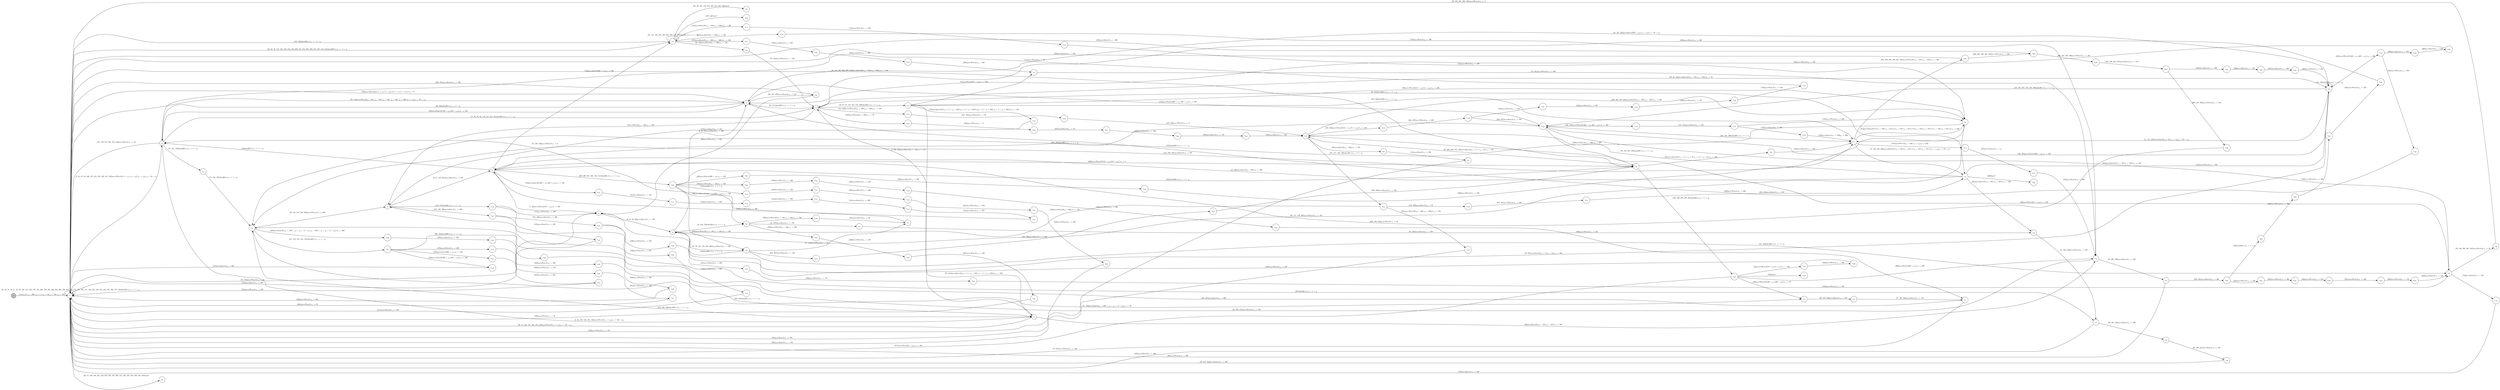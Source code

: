 digraph EFSM{
  graph [rankdir="LR", fontname="Latin Modern Math"];
  node [color="black", fillcolor="white", shape="circle", style="filled", fontname="Latin Modern Math"];
  edge [fontname="Latin Modern Math"];

  s0[fillcolor="gray", label=<s<sub>0</sub>>];
  s1[label=<s<sub>1</sub>>];
  s2[label=<s<sub>2</sub>>];
  s3[label=<s<sub>3</sub>>];
  s4[label=<s<sub>4</sub>>];
  s5[label=<s<sub>5</sub>>];
  s6[label=<s<sub>6</sub>>];
  s7[label=<s<sub>7</sub>>];
  s8[label=<s<sub>8</sub>>];
  s9[label=<s<sub>9</sub>>];
  s10[label=<s<sub>10</sub>>];
  s11[label=<s<sub>11</sub>>];
  s12[label=<s<sub>12</sub>>];
  s16[label=<s<sub>16</sub>>];
  s17[label=<s<sub>17</sub>>];
  s18[label=<s<sub>18</sub>>];
  s19[label=<s<sub>19</sub>>];
  s26[label=<s<sub>26</sub>>];
  s27[label=<s<sub>27</sub>>];
  s28[label=<s<sub>28</sub>>];
  s29[label=<s<sub>29</sub>>];
  s32[label=<s<sub>32</sub>>];
  s42[label=<s<sub>42</sub>>];
  s44[label=<s<sub>44</sub>>];
  s45[label=<s<sub>45</sub>>];
  s46[label=<s<sub>46</sub>>];
  s47[label=<s<sub>47</sub>>];
  s48[label=<s<sub>48</sub>>];
  s49[label=<s<sub>49</sub>>];
  s54[label=<s<sub>54</sub>>];
  s56[label=<s<sub>56</sub>>];
  s60[label=<s<sub>60</sub>>];
  s61[label=<s<sub>61</sub>>];
  s64[label=<s<sub>64</sub>>];
  s68[label=<s<sub>68</sub>>];
  s71[label=<s<sub>71</sub>>];
  s73[label=<s<sub>73</sub>>];
  s75[label=<s<sub>75</sub>>];
  s76[label=<s<sub>76</sub>>];
  s77[label=<s<sub>77</sub>>];
  s88[label=<s<sub>88</sub>>];
  s97[label=<s<sub>97</sub>>];
  s107[label=<s<sub>107</sub>>];
  s108[label=<s<sub>108</sub>>];
  s109[label=<s<sub>109</sub>>];
  s110[label=<s<sub>110</sub>>];
  s114[label=<s<sub>114</sub>>];
  s115[label=<s<sub>115</sub>>];
  s126[label=<s<sub>126</sub>>];
  s146[label=<s<sub>146</sub>>];
  s147[label=<s<sub>147</sub>>];
  s152[label=<s<sub>152</sub>>];
  s162[label=<s<sub>162</sub>>];
  s163[label=<s<sub>163</sub>>];
  s165[label=<s<sub>165</sub>>];
  s166[label=<s<sub>166</sub>>];
  s167[label=<s<sub>167</sub>>];
  s168[label=<s<sub>168</sub>>];
  s169[label=<s<sub>169</sub>>];
  s170[label=<s<sub>170</sub>>];
  s174[label=<s<sub>174</sub>>];
  s176[label=<s<sub>176</sub>>];
  s184[label=<s<sub>184</sub>>];
  s190[label=<s<sub>190</sub>>];
  s191[label=<s<sub>191</sub>>];
  s192[label=<s<sub>192</sub>>];
  s199[label=<s<sub>199</sub>>];
  s203[label=<s<sub>203</sub>>];
  s204[label=<s<sub>204</sub>>];
  s205[label=<s<sub>205</sub>>];
  s207[label=<s<sub>207</sub>>];
  s218[label=<s<sub>218</sub>>];
  s231[label=<s<sub>231</sub>>];
  s232[label=<s<sub>232</sub>>];
  s235[label=<s<sub>235</sub>>];
  s236[label=<s<sub>236</sub>>];
  s237[label=<s<sub>237</sub>>];
  s245[label=<s<sub>245</sub>>];
  s246[label=<s<sub>246</sub>>];
  s247[label=<s<sub>247</sub>>];
  s248[label=<s<sub>248</sub>>];
  s249[label=<s<sub>249</sub>>];
  s251[label=<s<sub>251</sub>>];
  s254[label=<s<sub>254</sub>>];
  s255[label=<s<sub>255</sub>>];
  s257[label=<s<sub>257</sub>>];
  s260[label=<s<sub>260</sub>>];
  s271[label=<s<sub>271</sub>>];
  s272[label=<s<sub>272</sub>>];
  s273[label=<s<sub>273</sub>>];
  s277[label=<s<sub>277</sub>>];
  s278[label=<s<sub>278</sub>>];
  s279[label=<s<sub>279</sub>>];
  s283[label=<s<sub>283</sub>>];
  s284[label=<s<sub>284</sub>>];
  s285[label=<s<sub>285</sub>>];
  s286[label=<s<sub>286</sub>>];
  s287[label=<s<sub>287</sub>>];
  s288[label=<s<sub>288</sub>>];
  s302[label=<s<sub>302</sub>>];
  s303[label=<s<sub>303</sub>>];
  s304[label=<s<sub>304</sub>>];
  s305[label=<s<sub>305</sub>>];
  s316[label=<s<sub>316</sub>>];
  s322[label=<s<sub>322</sub>>];
  s326[label=<s<sub>326</sub>>];
  s332[label=<s<sub>332</sub>>];
  s333[label=<s<sub>333</sub>>];
  s334[label=<s<sub>334</sub>>];
  s335[label=<s<sub>335</sub>>];
  s347[label=<s<sub>347</sub>>];
  s348[label=<s<sub>348</sub>>];
  s389[label=<s<sub>389</sub>>];
  s390[label=<s<sub>390</sub>>];
  s396[label=<s<sub>396</sub>>];
  s397[label=<s<sub>397</sub>>];
  s398[label=<s<sub>398</sub>>];
  s414[label=<s<sub>414</sub>>];
  s415[label=<s<sub>415</sub>>];
  s418[label=<s<sub>418</sub>>];
  s419[label=<s<sub>419</sub>>];
  s465[label=<s<sub>465</sub>>];
  s466[label=<s<sub>466</sub>>];
  s467[label=<s<sub>467</sub>>];
  s472[label=<s<sub>472</sub>>];
  s474[label=<s<sub>474</sub>>];
  s475[label=<s<sub>475</sub>>];
  s479[label=<s<sub>479</sub>>];
  s480[label=<s<sub>480</sub>>];
  s481[label=<s<sub>481</sub>>];
  s496[label=<s<sub>496</sub>>];
  s497[label=<s<sub>497</sub>>];
  s498[label=<s<sub>498</sub>>];
  s499[label=<s<sub>499</sub>>];
  s510[label=<s<sub>510</sub>>];
  s511[label=<s<sub>511</sub>>];
  s512[label=<s<sub>512</sub>>];
  s513[label=<s<sub>513</sub>>];
  s514[label=<s<sub>514</sub>>];
  s515[label=<s<sub>515</sub>>];
  s518[label=<s<sub>518</sub>>];
  s519[label=<s<sub>519</sub>>];
  s520[label=<s<sub>520</sub>>];
  s521[label=<s<sub>521</sub>>];
  s522[label=<s<sub>522</sub>>];
  s530[label=<s<sub>530</sub>>];
  s537[label=<s<sub>537</sub>>];

  s0->s1[label=<<i> [1]start:2/o<sub>1</sub> := 200, o<sub>2</sub> := 3, o<sub>3</sub> := 0&#91;r<sub>3</sub> := 150, r<sub>2</sub> := 250&#93;</i>>];
  s4->s5[label=<<i> [5]moveEast:0&#91;r<sub>3</sub> &gt; -50&#93;/o<sub>1</sub> := 200</i>>];
  s6->s7[label=<<i> [7, 22]moveWest:0&#91;101 &gt; r<sub>3</sub>&#93;/o<sub>1</sub> := 100</i>>];
  s9->s10[label=<<i> [10, 125, 222]moveEast:0&#91;301 &gt; r<sub>2</sub>&#93;/o<sub>1</sub> := r<sub>2</sub>&#91;r<sub>2</sub> := 50 + r<sub>2</sub>&#93;</i>>];
  s10->s11[label=<<i> [11, 141, 223]moveEast:0&#91;r<sub>3</sub> &gt; 0&#93;/o<sub>1</sub> := r<sub>2</sub>&#91;r<sub>2</sub> := 50 + r<sub>2</sub>&#93;</i>>];
  s12->s6[label=<<i> [13, 330]moveEast:0&#91;r<sub>2</sub> &gt; 297&#93;/o<sub>1</sub> := 400</i>>];
  s6->s2[label=<<i> [14]shieldHit:1/o<sub>1</sub> := -1 + i<sub>0</sub></i>>];
  s16->s17[label=<<i> [17]moveWest:0&#91;51 &gt; r<sub>3</sub>&#93;/o<sub>1</sub> := 350</i>>];
  s17->s18[label=<<i> [18, 281]moveWest:0/o<sub>1</sub> := 300</i>>];
  s5->s6[label=<<i> [6, 21, 132, 381]moveWest:0/o<sub>1</sub> := 150</i>>];
  s7->s1[label=<<i> [23, 178]moveWest:0/o<sub>1</sub> := 50</i>>];
  s27->s28[label=<<i> [28]moveWest:0&#91;51 &gt; r<sub>3</sub>&#93;/o<sub>1</sub> := 100</i>>];
  s10->s7[label=<<i> [40, 85]moveEast:0&#91;!(r<sub>3</sub> &gt; 0&or;r<sub>3</sub> &gt; 0)&#93;/o<sub>1</sub> := 100</i>>];
  s42->s8[label=<<i> [43]shieldHit:1/o<sub>1</sub> := -1 + i<sub>0</sub></i>>];
  s44->s45[label=<<i> [45, 437]moveEast:0/o<sub>1</sub> := 150</i>>];
  s45->s46[label=<<i> [46, 438]moveEast:0/o<sub>1</sub> := 200</i>>];
  s54->s56[label=<<i> [56, 243]moveWest:0&#91;r<sub>3</sub> &gt; 100&#93;/o<sub>1</sub> := 150</i>>];
  s56->s4[label=<<i> [57, 244]moveWest:0/o<sub>1</sub> := 100</i>>];
  s4->s12[label=<<i> [58, 325]shieldHit:1/o<sub>1</sub> := -1 + i<sub>0</sub></i>>];
  s27->s60[label=<<i> [60]moveEast:0&#91;r<sub>3</sub> &gt; 100&#93;/o<sub>1</sub> := 150</i>>];
  s60->s61[label=<<i> [61]moveEast:0/o<sub>1</sub> := 200</i>>];
  s61->s1[label=<<i> [62]moveEast:0/o<sub>1</sub> := 250</i>>];
  s1->s9[label=<<i> [65, 124]moveEast:0&#91;r<sub>3</sub> &gt; 100, r<sub>3</sub> &gt; 100, r<sub>3</sub> &gt; 100, r<sub>3</sub> &gt; 100, r<sub>3</sub> &gt; 100&#93;/o<sub>1</sub> := r<sub>2</sub>&#91;r<sub>2</sub> := 50 + r<sub>2</sub>&#93;</i>>];
  s9->s4[label=<<i> [66, 311]shieldHit:1/o<sub>1</sub> := -1 + i<sub>0</sub></i>>];
  s16->s68[label=<<i> [68]moveWest:0&#91;!(51 &gt; r<sub>3</sub>&or;51 &gt; r<sub>3</sub>)&#93;/o<sub>1</sub> := 200</i>>];
  s42->s71[label=<<i> [71, 119]moveWest:0/o<sub>1</sub> := 50</i>>];
  s19->s75[label=<<i> [75, 103]moveEast:0&#91;r<sub>2</sub> &gt; -603 + r<sub>3</sub> &times; r<sub>2</sub> + -2 &times; r<sub>3</sub>&#93;/o<sub>1</sub> := 50</i>>];
  s77->s1[label=<<i> [78, 337]moveWest:0/o<sub>1</sub> := 100</i>>];
  s4->s10[label=<<i> [39, 84, 452]moveEast:0&#91;!(r<sub>3</sub> &gt; -50&or;r<sub>3</sub> &gt; -50)&#93;/o<sub>1</sub> := 50</i>>];
  s7->s8[label=<<i> [8, 41, 86, 90]moveEast:0/o<sub>1</sub> := 150</i>>];
  s8->s9[label=<<i> [9, 87, 91]moveEast:0/o<sub>1</sub> := 200</i>>];
  s88->s7[label=<<i> [89]moveWest:0/o<sub>1</sub> := 100</i>>];
  s9->s2[label=<<i> [92, 360]alienHit:1/o<sub>1</sub> := 1 + i<sub>0</sub></i>>];
  s2->s4[label=<<i> [15, 38, 83, 93, 172, 211, 413, 451]alienHit:1/o<sub>1</sub> := 1 + i<sub>0</sub></i>>];
  s16->s3[label=<<i> [95, 313]moveEast:0&#91;!(r<sub>2</sub> + 2 &times; r<sub>3</sub> &gt; 650&or;r<sub>2</sub> + 2 &times; r<sub>3</sub> &gt; 650)&#93;/o<sub>1</sub> := 250</i>>];
  s3->s18[label=<<i> [96]moveEast:0&#91;!(r<sub>3</sub> &gt; -50&or;r<sub>3</sub> &gt; -50)&#93;/o<sub>1</sub> := 300</i>>];
  s97->s1[label=<<i> [98]moveWest:0/o<sub>1</sub> := 300</i>>];
  s2->s73[label=<<i> [73, 101, 129]shieldHit:1/o<sub>1</sub> := -1 + i<sub>0</sub></i>>];
  s73->s19[label=<<i> [74, 102, 130]alienHit:1/o<sub>1</sub> := 1 + i<sub>0</sub></i>>];
  s75->s76[label=<<i> [76, 104, 403]moveEast:0/o<sub>1</sub> := 100</i>>];
  s76->s77[label=<<i> [77, 105, 404]moveEast:0/o<sub>1</sub> := 150</i>>];
  s77->s5[label=<<i> [106, 405]moveEast:0/o<sub>1</sub> := 200</i>>];
  s107->s108[label=<<i> [108, 189]moveEast:0/o<sub>1</sub> := 300</i>>];
  s108->s109[label=<<i> [109]moveEast:0/o<sub>1</sub> := 350</i>>];
  s109->s110[label=<<i> [110]moveEast:0/o<sub>1</sub> := 400</i>>];
  s110->s1[label=<<i> [111]moveWest:0/o<sub>1</sub> := 350</i>>];
  s54->s114[label=<<i> [114]moveWest:0&#91;!(r<sub>3</sub> &gt; 100&or;r<sub>3</sub> &gt; 100)&#93;/o<sub>1</sub> := 300</i>>];
  s114->s115[label=<<i> [115]moveWest:0/o<sub>1</sub> := 250</i>>];
  s115->s68[label=<<i> [116]moveWest:0/o<sub>1</sub> := 200</i>>];
  s71->s2[label=<<i> [72, 120, 532]moveWest:0/o<sub>1</sub> := 0</i>>];
  s10->s126[label=<<i> [126, 294]moveWest:0&#91;400 &gt; r<sub>2</sub>&#93;/o<sub>1</sub> := 250</i>>];
  s126->s9[label=<<i> [127]moveWest:0&#91;400 &gt; r<sub>2</sub>, 400 &gt; r<sub>2</sub>&#93;/o<sub>1</sub> := 200</i>>];
  s9->s2[label=<<i> [128]moveEast:0&#91;!(301 &gt; r<sub>2</sub>&or;301 &gt; r<sub>2</sub>)&#93;/o<sub>1</sub> := 250</i>>];
  s6->s54[label=<<i> [133]moveEast:0&#91;400 &gt; r<sub>2</sub>&#93;/o<sub>1</sub> := 200</i>>];
  s54->s1[label=<<i> [134, 526]shieldHit:1/o<sub>1</sub> := -1 + i<sub>0</sub></i>>];
  s2->s3[label=<<i> [3, 35, 137, 156, 354, 448]moveWest:0/o<sub>1</sub> := r<sub>3</sub>&#91;r<sub>3</sub> := -50 + r<sub>3</sub>&#93;</i>>];
  s12->s10[label=<<i> [143]moveWest:0/o<sub>1</sub> := 350</i>>];
  s10->s10[label=<<i> [144, 200]shieldHit:1/o<sub>1</sub> := -1 + i<sub>0</sub></i>>];
  s126->s146[label=<<i> [146, 470]moveWest:0&#91;!(400 &gt; r<sub>2</sub>&or;400 &gt; r<sub>2</sub>)&#93;/o<sub>1</sub> := 300</i>>];
  s146->s147[label=<<i> [147, 471]moveWest:0/o<sub>1</sub> := 250</i>>];
  s147->s68[label=<<i> [148]moveWest:0/o<sub>1</sub> := 200</i>>];
  s68->s8[label=<<i> [69, 117, 149, 365]moveWest:0/o<sub>1</sub> := 150</i>>];
  s28->s152[label=<<i> [152]moveEast:0/o<sub>1</sub> := 150</i>>];
  s152->s1[label=<<i> [153]moveEast:0/o<sub>1</sub> := 200</i>>];
  s3->s1[label=<<i> [36, 81, 138, 157, 344, 355, 449]moveWest:0/o<sub>1</sub> := r<sub>3</sub>&#91;r<sub>3</sub> := -50 + r<sub>3</sub>&#93;</i>>];
  s162->s163[label=<<i> [163]win:0</i>>];
  s27->s165[label=<<i> [165, 226]moveWest:0&#91;!(51 &gt; r<sub>3</sub>&or;51 &gt; r<sub>3</sub>)&#93;/o<sub>1</sub> := 350</i>>];
  s165->s166[label=<<i> [166, 227]moveWest:0/o<sub>1</sub> := 300</i>>];
  s166->s167[label=<<i> [167]moveWest:0/o<sub>1</sub> := 250</i>>];
  s167->s168[label=<<i> [168]moveWest:0/o<sub>1</sub> := 200</i>>];
  s168->s169[label=<<i> [169]moveWest:0/o<sub>1</sub> := 150</i>>];
  s169->s170[label=<<i> [170]moveWest:0/o<sub>1</sub> := 100</i>>];
  s170->s2[label=<<i> [171]moveWest:0/o<sub>1</sub> := 50</i>>];
  s4->s16[label=<<i> [16, 67, 94, 173, 212, 312, 392]alienHit:1/o<sub>1</sub> := 1 + i<sub>0</sub></i>>];
  s16->s174[label=<<i> [174]moveEast:0&#91;!(!(r<sub>2</sub> + 2 &times; r<sub>3</sub> &gt; 650&or;r<sub>2</sub> + 2 &times; r<sub>3</sub> &gt; 650)&or;!(r<sub>2</sub> + 2 &times; r<sub>3</sub> &gt; 650&or;r<sub>2</sub> + 2 &times; r<sub>3</sub> &gt; 650))&#93;/o<sub>1</sub> := 100</i>>];
  s174->s5[label=<<i> [175]moveEast:0/o<sub>1</sub> := 150</i>>];
  s5->s176[label=<<i> [176, 217]alienHit:1/o<sub>1</sub> := 1 + i<sub>0</sub></i>>];
  s176->s7[label=<<i> [177]moveWest:0/o<sub>1</sub> := 100</i>>];
  s54->s184[label=<<i> [184]moveEast:0&#91;r<sub>3</sub> &gt; 100&#93;/o<sub>1</sub> := 250</i>>];
  s184->s18[label=<<i> [185]moveEast:0/o<sub>1</sub> := 300</i>>];
  s18->s19[label=<<i> [19, 186, 477]moveWest:0/o<sub>1</sub> := 250</i>>];
  s5->s107[label=<<i> [107, 188, 406]moveEast:0/o<sub>1</sub> := 250</i>>];
  s108->s190[label=<<i> [190]moveWest:0/o<sub>1</sub> := 250</i>>];
  s190->s191[label=<<i> [191]moveWest:0/o<sub>1</sub> := 200</i>>];
  s191->s192[label=<<i> [192]moveWest:0/o<sub>1</sub> := 150</i>>];
  s192->s28[label=<<i> [193]moveWest:0/o<sub>1</sub> := 100</i>>];
  s54->s199[label=<<i> [199, 446]win:0</i>>];
  s126->s6[label=<<i> [202, 295]shieldHit:1/o<sub>1</sub> := -1 + i<sub>0</sub></i>>];
  s203->s204[label=<<i> [204]moveEast:0&#91;400 &gt; r<sub>2</sub>&#93;/o<sub>1</sub> := 350</i>>];
  s204->s205[label=<<i> [205]moveEast:0/o<sub>1</sub> := 400</i>>];
  s205->s11[label=<<i> [206]moveWest:0/o<sub>1</sub> := 350</i>>];
  s207->s1[label=<<i> [208]moveEast:0/o<sub>1</sub> := 350</i>>];
  s16->s11[label=<<i> [213, 393]alienHit:1/o<sub>1</sub> := 1 + i<sub>0</sub></i>>];
  s11->s68[label=<<i> [214]moveEast:0&#91;!(!(!(r<sub>3</sub> &gt; 148&or;r<sub>2</sub> &gt; 251)&or;!(r<sub>3</sub> &gt; 148&or;r<sub>2</sub> &gt; 251))&or;!(!(r<sub>3</sub> &gt; 148&or;r<sub>2</sub> &gt; 251)&or;!(r<sub>3</sub> &gt; 148&or;r<sub>2</sub> &gt; 251)))&#93;/o<sub>1</sub> := 200</i>>];
  s68->s19[label=<<i> [215, 379, 495]moveEast:0/o<sub>1</sub> := 250</i>>];
  s176->s218[label=<<i> [218]moveEast:0/o<sub>1</sub> := 250</i>>];
  s218->s1[label=<<i> [219]moveEast:0/o<sub>1</sub> := 300</i>>];
  s11->s12[label=<<i> [12, 142, 224, 329]moveEast:0&#91;!(!(r<sub>3</sub> &gt; 148&or;r<sub>2</sub> &gt; 251)&or;!(r<sub>3</sub> &gt; 148&or;r<sub>2</sub> &gt; 251))&#93;/o<sub>1</sub> := r<sub>2</sub>&#91;r<sub>2</sub> := 50 + r<sub>2</sub>&#93;</i>>];
  s166->s126[label=<<i> [228, 427]moveEast:0/o<sub>1</sub> := 350</i>>];
  s126->s26[label=<<i> [229]moveEast:0&#91;r<sub>3</sub> &gt; -49&#93;/o<sub>1</sub> := 400</i>>];
  s162->s231[label=<<i> [231]moveWest:0&#91;!(0 &gt; r<sub>3</sub>&or;0 &gt; r<sub>3</sub>)&#93;/o<sub>1</sub> := 350</i>>];
  s231->s232[label=<<i> [232]moveWest:0/o<sub>1</sub> := 300</i>>];
  s232->s8[label=<<i> [233]moveWest:0/o<sub>1</sub> := 250</i>>];
  s44->s235[label=<<i> [235]moveWest:0&#91;r<sub>3</sub> &gt; -49&#93;/o<sub>1</sub> := 200</i>>];
  s235->s236[label=<<i> [236]moveWest:0/o<sub>1</sub> := 150</i>>];
  s236->s237[label=<<i> [237]moveWest:0/o<sub>1</sub> := 100</i>>];
  s237->s1[label=<<i> [238]moveWest:0/o<sub>1</sub> := 50</i>>];
  s4->s245[label=<<i> [245]moveWest:0&#91;r<sub>3</sub> &gt; 100&#93;/o<sub>1</sub> := 50</i>>];
  s245->s246[label=<<i> [246]moveWest:0/o<sub>1</sub> := 0</i>>];
  s246->s247[label=<<i> [247]moveEast:0/o<sub>1</sub> := 50</i>>];
  s247->s248[label=<<i> [248]moveEast:0/o<sub>1</sub> := 100</i>>];
  s248->s249[label=<<i> [249]moveEast:0/o<sub>1</sub> := 150</i>>];
  s249->s27[label=<<i> [250]moveEast:0/o<sub>1</sub> := 200</i>>];
  s251->s8[label=<<i> [252]moveWest:0&#91;r<sub>3</sub> &gt; 100&#93;/o<sub>1</sub> := 150</i>>];
  s8->s42[label=<<i> [42, 70, 118, 150, 253, 366]moveWest:0/o<sub>1</sub> := 100</i>>];
  s42->s254[label=<<i> [254, 367]moveEast:0/o<sub>1</sub> := 150</i>>];
  s254->s255[label=<<i> [255, 368]moveEast:0/o<sub>1</sub> := 200</i>>];
  s255->s26[label=<<i> [256, 369]moveEast:0/o<sub>1</sub> := 250</i>>];
  s26->s257[label=<<i> [257]moveEast:0&#91;!(r<sub>2</sub> + -2 &times; r<sub>3</sub> &gt; 0&or;r<sub>2</sub> + -2 &times; r<sub>3</sub> &gt; 0)&#93;/o<sub>1</sub> := 300</i>>];
  s257->s11[label=<<i> [258]moveEast:0/o<sub>1</sub> := 350</i>>];
  s207->s260[label=<<i> [260, 395, 430, 462, 505]moveWest:0/o<sub>1</sub> := 250</i>>];
  s260->s1[label=<<i> [261]moveEast:0/o<sub>1</sub> := 300</i>>];
  s68->s19[label=<<i> [270]shieldHit:1/o<sub>1</sub> := -1 + i<sub>0</sub></i>>];
  s271->s272[label=<<i> [272]moveEast:0&#91;301 &gt; r<sub>2</sub>&#93;/o<sub>1</sub> := 250</i>>];
  s272->s273[label=<<i> [273]moveEast:0/o<sub>1</sub> := 300</i>>];
  s273->s1[label=<<i> [274]moveWest:0/o<sub>1</sub> := 250</i>>];
  s54->s277[label=<<i> [277]moveEast:0&#91;!(r<sub>3</sub> &gt; 100&or;r<sub>3</sub> &gt; 100)&#93;/o<sub>1</sub> := 300</i>>];
  s277->s278[label=<<i> [278]moveEast:0/o<sub>1</sub> := 350</i>>];
  s278->s279[label=<<i> [279]moveEast:0/o<sub>1</sub> := 400</i>>];
  s279->s17[label=<<i> [280]moveWest:0/o<sub>1</sub> := 350</i>>];
  s18->s97[label=<<i> [97, 282, 300]moveEast:0/o<sub>1</sub> := 350</i>>];
  s97->s283[label=<<i> [283, 301]moveEast:0/o<sub>1</sub> := 400</i>>];
  s283->s284[label=<<i> [284]moveWest:0/o<sub>1</sub> := 350</i>>];
  s284->s285[label=<<i> [285]moveWest:0/o<sub>1</sub> := 300</i>>];
  s285->s286[label=<<i> [286]moveWest:0/o<sub>1</sub> := 250</i>>];
  s286->s287[label=<<i> [287]moveWest:0/o<sub>1</sub> := 200</i>>];
  s287->s288[label=<<i> [288]moveWest:0/o<sub>1</sub> := 150</i>>];
  s288->s28[label=<<i> [289]moveWest:0/o<sub>1</sub> := 100</i>>];
  s203->s26[label=<<i> [297]shieldHit:1/o<sub>1</sub> := -1 + i<sub>0</sub></i>>];
  s26->s162[label=<<i> [162, 230, 298, 370, 401]alienHit:1/o<sub>1</sub> := 1 + i<sub>0</sub></i>>];
  s162->s18[label=<<i> [299]moveEast:0&#91;400 &gt; r<sub>2</sub>&#93;/o<sub>1</sub> := 300</i>>];
  s283->s302[label=<<i> [302]alienHit:1/o<sub>1</sub> := 1 + i<sub>0</sub></i>>];
  s302->s303[label=<<i> [303]moveWest:0/o<sub>1</sub> := 350</i>>];
  s303->s304[label=<<i> [304]moveWest:0/o<sub>1</sub> := 300</i>>];
  s304->s305[label=<<i> [305]moveWest:0/o<sub>1</sub> := 250</i>>];
  s305->s9[label=<<i> [306]moveWest:0/o<sub>1</sub> := 200</i>>];
  s9->s88[label=<<i> [88, 307, 350]moveWest:0/o<sub>1</sub> := 150</i>>];
  s88->s1[label=<<i> [308, 351]moveEast:0/o<sub>1</sub> := 200</i>>];
  s54->s64[label=<<i> [64, 80, 123, 140, 210, 293, 310, 319, 346]lose:0</i>>];
  s3->s19[label=<<i> [314, 320, 340]shieldHit:1/o<sub>1</sub> := -1 + i<sub>0</sub></i>>];
  s271->s316[label=<<i> [316]moveEast:0&#91;!(301 &gt; r<sub>2</sub>&or;301 &gt; r<sub>2</sub>)&#93;/o<sub>1</sub> := 300</i>>];
  s316->s1[label=<<i> [317]moveEast:0/o<sub>1</sub> := 350</i>>];
  s271->s322[label=<<i> [322, 342]shieldHit:1/o<sub>1</sub> := -1 + i<sub>0</sub></i>>];
  s322->s3[label=<<i> [323, 343]alienHit:1/o<sub>1</sub> := 1 + i<sub>0</sub></i>>];
  s12->s326[label=<<i> [326]lose:0</i>>];
  s203->s332[label=<<i> [332]moveWest:0&#91;r<sub>3</sub> &gt; -49&#93;/o<sub>1</sub> := 350</i>>];
  s332->s333[label=<<i> [333]moveWest:0/o<sub>1</sub> := 300</i>>];
  s333->s334[label=<<i> [334]moveWest:0/o<sub>1</sub> := 250</i>>];
  s334->s335[label=<<i> [335]moveWest:0/o<sub>1</sub> := 200</i>>];
  s335->s77[label=<<i> [336]moveWest:0/o<sub>1</sub> := 150</i>>];
  s10->s347[label=<<i> [347]moveWest:0&#91;!(400 &gt; r<sub>2</sub>&or;400 &gt; r<sub>2</sub>)&#93;/o<sub>1</sub> := 300</i>>];
  s347->s348[label=<<i> [348]moveWest:0/o<sub>1</sub> := 250</i>>];
  s348->s9[label=<<i> [349]moveWest:0/o<sub>1</sub> := 200</i>>];
  s1->s2[label=<<i> [2, 34, 37, 82, 136, 155, 158, 353, 356, 447, 450]moveWest:0&#91;!(-4 &gt; r<sub>3</sub>&or;-4 &gt; r<sub>3</sub>)&#93;/o<sub>1</sub> := r<sub>3</sub>&#91;r<sub>3</sub> := -50 + r<sub>3</sub>&#93;</i>>];
  s1->s9[label=<<i> [359]moveWest:0&#91;!(!(-4 &gt; r<sub>3</sub>&or;-4 &gt; r<sub>3</sub>)&or;!(-4 &gt; r<sub>3</sub>&or;-4 &gt; r<sub>3</sub>))&#93;/o<sub>1</sub> := 0</i>>];
  s2->s1[label=<<i> [121, 159, 357, 361, 374, 533]moveEast:0/o<sub>1</sub> := 50</i>>];
  s1->s26[label=<<i> [26, 161, 267, 362, 376, 534]moveEast:0&#91;!(r<sub>3</sub> &gt; 100&or;r<sub>3</sub> &gt; 100)&#93;/o<sub>1</sub> := 100</i>>];
  s26->s27[label=<<i> [27, 268, 363, 377, 535]moveEast:0&#91;r<sub>2</sub> + -2 &times; r<sub>3</sub> &gt; 0&#93;/o<sub>1</sub> := 150</i>>];
  s162->s1[label=<<i> [371]moveWest:0&#91;0 &gt; r<sub>3</sub>&#93;/o<sub>1</sub> := 200</i>>];
  s27->s68[label=<<i> [269, 364, 378, 494]moveEast:0&#91;!(r<sub>3</sub> &gt; 100&or;r<sub>3</sub> &gt; 100)&#93;/o<sub>1</sub> := 200</i>>];
  s19->s5[label=<<i> [20, 131, 187, 216, 380]moveWest:0/o<sub>1</sub> := 200</i>>];
  s203->s42[label=<<i> [383]moveWest:0&#91;!(r<sub>3</sub> &gt; -49&or;r<sub>3</sub> &gt; -49)&#93;/o<sub>1</sub> := 100</i>>];
  s42->s28[label=<<i> [151, 384]alienHit:1/o<sub>1</sub> := 1 + i<sub>0</sub></i>>];
  s28->s29[label=<<i> [29, 194, 290, 385, 455]moveWest:0/o<sub>1</sub> := 50</i>>];
  s29->s1[label=<<i> [30, 195, 291, 386, 456]moveWest:0/o<sub>1</sub> := 0</i>>];
  s347->s389[label=<<i> [389]moveEast:0/o<sub>1</sub> := 350</i>>];
  s389->s390[label=<<i> [390]moveEast:0/o<sub>1</sub> := 400</i>>];
  s390->s4[label=<<i> [391]moveWest:0/o<sub>1</sub> := 350</i>>];
  s260->s396[label=<<i> [396, 431, 463, 506]moveWest:0/o<sub>1</sub> := 200</i>>];
  s396->s397[label=<<i> [397, 432, 464, 507]moveWest:0/o<sub>1</sub> := 150</i>>];
  s397->s398[label=<<i> [398, 433, 508]moveWest:0/o<sub>1</sub> := 100</i>>];
  s6->s26[label=<<i> [400]moveWest:0&#91;!(101 &gt; r<sub>3</sub>&or;101 &gt; r<sub>3</sub>)&#93;/o<sub>1</sub> := 0</i>>];
  s162->s75[label=<<i> [402]moveEast:0&#91;!(400 &gt; r<sub>2</sub>&or;400 &gt; r<sub>2</sub>)&#93;/o<sub>1</sub> := 50</i>>];
  s107->s47[label=<<i> [407]alienHit:1/o<sub>1</sub> := 1 + i<sub>0</sub></i>>];
  s4->s414[label=<<i> [414, 486]moveWest:0&#91;!(r<sub>3</sub> &gt; 100&or;r<sub>3</sub> &gt; 100)&#93;/o<sub>1</sub> := 100</i>>];
  s414->s415[label=<<i> [415, 487]moveWest:0/o<sub>1</sub> := 50</i>>];
  s415->s27[label=<<i> [416, 488]moveWest:0/o<sub>1</sub> := 0</i>>];
  s251->s418[label=<<i> [418, 490]moveEast:0/o<sub>1</sub> := 50</i>>];
  s418->s419[label=<<i> [419, 491]moveEast:0/o<sub>1</sub> := 100</i>>];
  s419->s12[label=<<i> [420, 492]moveEast:0/o<sub>1</sub> := 150</i>>];
  s12->s46[label=<<i> [421]moveEast:0&#91;!(r<sub>2</sub> &gt; 297&or;r<sub>2</sub> &gt; 297)&#93;/o<sub>1</sub> := 200</i>>];
  s47->s1[label=<<i> [423]moveWest:0/o<sub>1</sub> := 200</i>>];
  s6->s203[label=<<i> [203, 296, 331, 382, 435, 517]alienHit:1/o<sub>1</sub> := 1 + i<sub>0</sub></i>>];
  s203->s44[label=<<i> [436]moveEast:0&#91;!(400 &gt; r<sub>2</sub>&or;400 &gt; r<sub>2</sub>)&#93;/o<sub>1</sub> := 100</i>>];
  s46->s47[label=<<i> [47, 422, 439]moveEast:0/o<sub>1</sub> := 250</i>>];
  s47->s48[label=<<i> [48, 408, 440]moveEast:0/o<sub>1</sub> := 300</i>>];
  s48->s49[label=<<i> [49, 409, 441]moveEast:0/o<sub>1</sub> := 350</i>>];
  s49->s1[label=<<i> [50, 410, 442]moveEast:0/o<sub>1</sub> := 400</i>>];
  s1->s54[label=<<i> [54, 63, 79, 112, 122, 139, 182, 196, 209, 241, 275, 292, 309, 318, 345, 444, 524]shieldHit:1/o<sub>1</sub> := -1 + i<sub>0</sub></i>>];
  s126->s28[label=<<i> [454]moveEast:0&#91;!(r<sub>3</sub> &gt; -49&or;r<sub>3</sub> &gt; -49)&#93;/o<sub>1</sub> := 100</i>>];
  s10->s126[label=<<i> [145, 201, 327, 453, 459, 469]alienHit:1/o<sub>1</sub> := 1 + i<sub>0</sub></i>>];
  s126->s11[label=<<i> [328, 428, 460]alienHit:1/o<sub>1</sub> := 1 + i<sub>0</sub></i>>];
  s397->s465[label=<<i> [465]moveEast:0/o<sub>1</sub> := 200</i>>];
  s465->s466[label=<<i> [466]moveEast:0/o<sub>1</sub> := 250</i>>];
  s466->s467[label=<<i> [467]moveEast:0/o<sub>1</sub> := 300</i>>];
  s467->s10[label=<<i> [468]moveEast:0/o<sub>1</sub> := 350</i>>];
  s147->s472[label=<<i> [472]moveEast:0/o<sub>1</sub> := 300</i>>];
  s472->s11[label=<<i> [473]moveEast:0/o<sub>1</sub> := 350&#91;r<sub>3</sub> := 300&#93;</i>>];
  s11->s474[label=<<i> [474]moveWest:0&#91;r<sub>3</sub> &gt; 150&#93;/o<sub>1</sub> := r<sub>3</sub>&#91;r<sub>3</sub> := 250&#93;</i>>];
  s474->s475[label=<<i> [475]moveWest:0/o<sub>1</sub> := r<sub>3</sub></i>>];
  s475->s18[label=<<i> [476]moveEast:0/o<sub>1</sub> := 300</i>>];
  s19->s271[label=<<i> [271, 315, 321, 341, 478]alienHit:1/o<sub>1</sub> := 1 + i<sub>0</sub></i>>];
  s271->s479[label=<<i> [479]moveWest:0/o<sub>1</sub> := 200</i>>];
  s479->s480[label=<<i> [480]moveWest:0/o<sub>1</sub> := 150</i>>];
  s480->s481[label=<<i> [481]moveWest:0/o<sub>1</sub> := 100</i>>];
  s481->s1[label=<<i> [482]moveWest:0/o<sub>1</sub> := 50</i>>];
  s3->s4[label=<<i> [4, 324, 485]moveEast:0&#91;r<sub>3</sub> &gt; -50&#93;/o<sub>1</sub> := 150</i>>];
  s12->s27[label=<<i> [59, 164, 225, 493]alienHit:1/o<sub>1</sub> := 1 + i<sub>0</sub></i>>];
  s19->s496[label=<<i> [496]moveEast:0&#91;!(r<sub>2</sub> &gt; -603 + r<sub>3</sub> &times; r<sub>2</sub> + -2 &times; r<sub>3</sub>&or;r<sub>2</sub> &gt; -603 + r<sub>3</sub> &times; r<sub>2</sub> + -2 &times; r<sub>3</sub>)&#93;/o<sub>1</sub> := 300</i>>];
  s496->s497[label=<<i> [497]moveEast:0/o<sub>1</sub> := 350</i>>];
  s497->s498[label=<<i> [498]moveEast:0/o<sub>1</sub> := 400</i>>];
  s498->s499[label=<<i> [499]moveWest:0/o<sub>1</sub> := 350</i>>];
  s499->s1[label=<<i> [500]moveWest:0/o<sub>1</sub> := 300</i>>];
  s11->s207[label=<<i> [207, 259, 394, 429, 461, 504]moveWest:0&#91;!(r<sub>3</sub> &gt; 150&or;r<sub>3</sub> &gt; 150)&#93;/o<sub>1</sub> := 300</i>>];
  s398->s6[label=<<i> [399, 434, 509]moveWest:0/o<sub>1</sub> := 50</i>>];
  s6->s510[label=<<i> [510]moveEast:0&#91;!(400 &gt; r<sub>2</sub>&or;400 &gt; r<sub>2</sub>)&#93;/o<sub>1</sub> := 100</i>>];
  s510->s511[label=<<i> [511]moveEast:0/o<sub>1</sub> := 150</i>>];
  s511->s512[label=<<i> [512]moveEast:0/o<sub>1</sub> := 200</i>>];
  s512->s513[label=<<i> [513]moveEast:0/o<sub>1</sub> := 250</i>>];
  s513->s514[label=<<i> [514]moveEast:0/o<sub>1</sub> := 300</i>>];
  s514->s515[label=<<i> [515]moveEast:0/o<sub>1</sub> := 350</i>>];
  s515->s6[label=<<i> [516]moveEast:0/o<sub>1</sub> := 400</i>>];
  s203->s518[label=<<i> [518]alienHit:1/o<sub>1</sub> := 1 + i<sub>0</sub></i>>];
  s518->s519[label=<<i> [519]moveWest:0/o<sub>1</sub> := 350</i>>];
  s519->s520[label=<<i> [520]moveWest:0/o<sub>1</sub> := 300</i>>];
  s520->s521[label=<<i> [521]moveWest:0/o<sub>1</sub> := 250</i>>];
  s521->s522[label=<<i> [522]moveWest:0/o<sub>1</sub> := 200</i>>];
  s522->s1[label=<<i> [523]moveWest:0/o<sub>1</sub> := 150</i>>];
  s54->s54[label=<<i> [55, 113, 183, 197, 198, 242, 276, 445, 525]alienHit:1/o<sub>1</sub> := 1 + i<sub>0</sub></i>>];
  s1->s1[label=<<i> [24, 25, 31, 33, 51, 52, 99, 135, 154, 160, 179, 181, 220, 239, 262, 263, 264, 266, 338, 352, 358, 372, 375, 387, 411, 424, 425, 443, 457, 483, 501, 502, 527, 539]alienHit:1/o<sub>1</sub> := 1 + i<sub>0</sub></i>>];
  s1->s32[label=<<i> [32, 53, 100, 180, 221, 240, 265, 339, 373, 388, 412, 426, 458, 484, 503, 528, 540]win:0</i>>];
  s8->s44[label=<<i> [44, 234, 529]alienHit:1/o<sub>1</sub> := 1 + i<sub>0</sub></i>>];
  s44->s530[label=<<i> [530]moveWest:0&#91;!(r<sub>3</sub> &gt; -49&or;r<sub>3</sub> &gt; -49)&#93;/o<sub>1</sub> := 100</i>>];
  s530->s71[label=<<i> [531]moveWest:0/o<sub>1</sub> := 50</i>>];
  s27->s251[label=<<i> [251, 417, 489, 536]alienHit:1/o<sub>1</sub> := 1 + i<sub>0</sub></i>>];
  s251->s537[label=<<i> [537]moveWest:0&#91;!(r<sub>3</sub> &gt; 100&or;r<sub>3</sub> &gt; 100)&#93;/o<sub>1</sub> := 100</i>>];
  s537->s1[label=<<i> [538]moveEast:0/o<sub>1</sub> := 150</i>>];
}